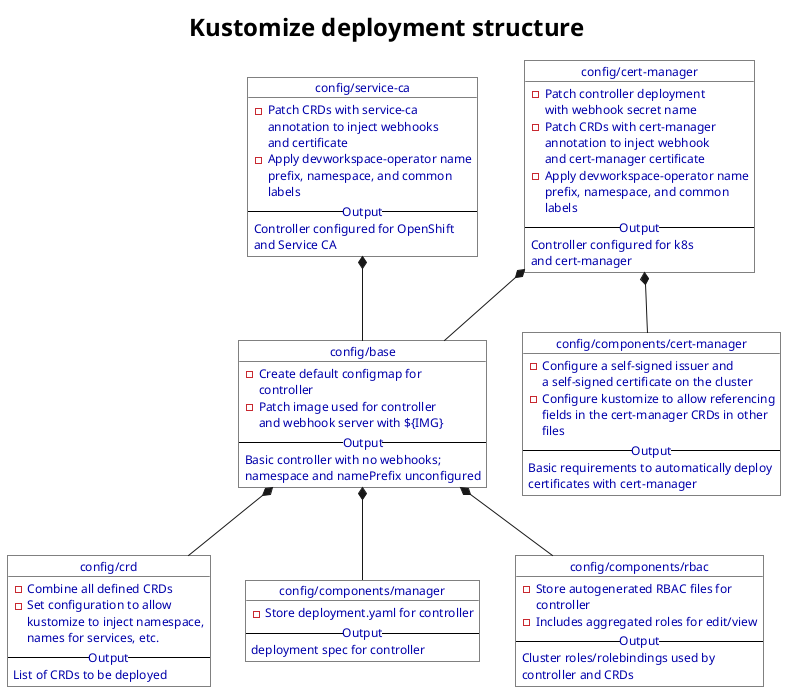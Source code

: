 @startuml
' This diagram outlines to folder structure
' and dependencies between kustomize overlays
' used to deploy the devworkspace-operator
' manually.

Title Kustomize deployment structure
skinparam TitleFontSize 24
skinparam Object {
  BackgroundColor white
  BorderColor black
  FontSize 16
  FontColor #0000AA
  AttributeFontSize 12
}

object "config/cert-manager" as certmanager {
  - Patch controller deployment
    with webhook secret name
  - Patch CRDs with cert-manager
    annotation to inject webhook
    and cert-manager certificate
  - Apply devworkspace-operator name
    prefix, namespace, and common
    labels
  --Output--
  Controller configured for k8s
    and cert-manager
}
object "config/service-ca" as serviceca {
  - Patch CRDs with service-ca
    annotation to inject webhooks
    and certificate
  - Apply devworkspace-operator name
    prefix, namespace, and common
    labels
  --Output--
  Controller configured for OpenShift
    and Service CA
}

object "config/base" as base {
  - Create default configmap for
    controller
  - Patch image used for controller
    and webhook server with ${IMG}
  --Output--
  Basic controller with no webhooks;
  namespace and namePrefix unconfigured
}
object "config/crd" as crd {
  - Combine all defined CRDs
  - Set configuration to allow
    kustomize to inject namespace,
    names for services, etc.
  --Output--
  List of CRDs to be deployed
}

object "config/components/manager" as manager {
  - Store deployment.yaml for controller
  --Output--
  deployment spec for controller
}
object "config/components/rbac" as rbac {
  - Store autogenerated RBAC files for
    controller
  - Includes aggregated roles for edit/view
  --Output--
  Cluster roles/rolebindings used by
    controller and CRDs
}
object "config/components/cert-manager" as certs {
  - Configure a self-signed issuer and
    a self-signed certificate on the cluster
  - Configure kustomize to allow referencing
    fields in the cert-manager CRDs in other
    files
  --Output--
  Basic requirements to automatically deploy
    certificates with cert-manager
}

certmanager *-- base
certmanager *-- certs
serviceca *-- base

base *-- manager
base *-- rbac
base *-- crd

@enduml
